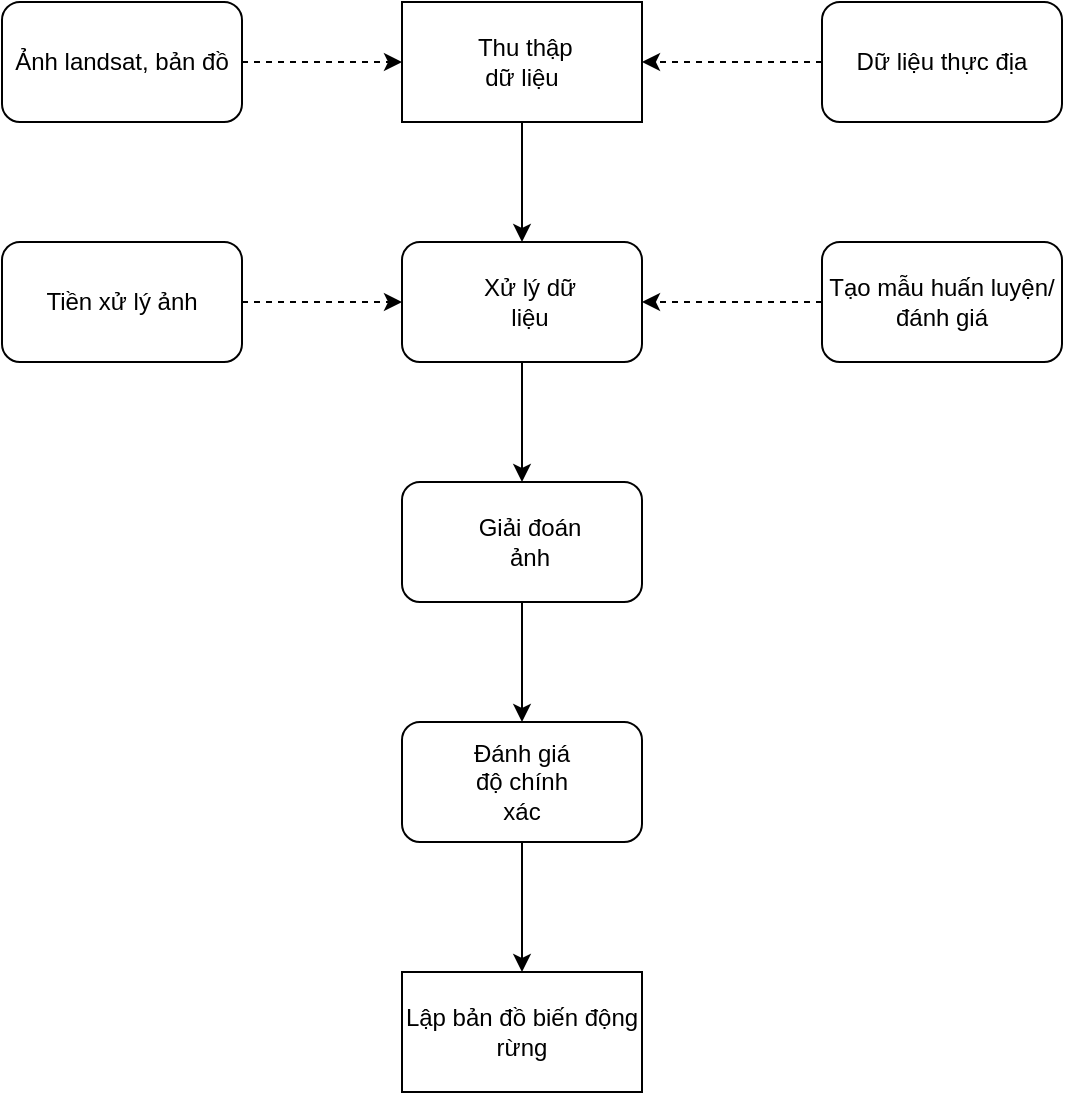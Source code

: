 <mxfile version="26.0.6">
  <diagram name="Trang-1" id="nce4DxO_A5__pDeRbW9e">
    <mxGraphModel dx="954" dy="639" grid="1" gridSize="10" guides="1" tooltips="1" connect="1" arrows="1" fold="1" page="1" pageScale="1" pageWidth="827" pageHeight="1169" math="0" shadow="0">
      <root>
        <mxCell id="0" />
        <mxCell id="1" parent="0" />
        <mxCell id="VAHyn8yl-rxrOIaUWyb0-12" style="edgeStyle=orthogonalEdgeStyle;rounded=0;orthogonalLoop=1;jettySize=auto;html=1;exitX=0.5;exitY=1;exitDx=0;exitDy=0;entryX=0.5;entryY=0;entryDx=0;entryDy=0;" parent="1" source="VAHyn8yl-rxrOIaUWyb0-1" target="VAHyn8yl-rxrOIaUWyb0-3" edge="1">
          <mxGeometry relative="1" as="geometry" />
        </mxCell>
        <mxCell id="VAHyn8yl-rxrOIaUWyb0-1" value="" style="rounded=0;whiteSpace=wrap;html=1;" parent="1" vertex="1">
          <mxGeometry x="320" y="40" width="120" height="60" as="geometry" />
        </mxCell>
        <mxCell id="VAHyn8yl-rxrOIaUWyb0-2" value="Lập bản đồ biến động rừng" style="rounded=0;whiteSpace=wrap;html=1;" parent="1" vertex="1">
          <mxGeometry x="320" y="525" width="120" height="60" as="geometry" />
        </mxCell>
        <mxCell id="VAHyn8yl-rxrOIaUWyb0-13" style="edgeStyle=orthogonalEdgeStyle;rounded=0;orthogonalLoop=1;jettySize=auto;html=1;exitX=0.5;exitY=1;exitDx=0;exitDy=0;entryX=0.5;entryY=0;entryDx=0;entryDy=0;" parent="1" source="VAHyn8yl-rxrOIaUWyb0-3" target="VAHyn8yl-rxrOIaUWyb0-4" edge="1">
          <mxGeometry relative="1" as="geometry" />
        </mxCell>
        <mxCell id="VAHyn8yl-rxrOIaUWyb0-3" value="" style="rounded=1;whiteSpace=wrap;html=1;" parent="1" vertex="1">
          <mxGeometry x="320" y="160" width="120" height="60" as="geometry" />
        </mxCell>
        <mxCell id="VAHyn8yl-rxrOIaUWyb0-15" style="edgeStyle=orthogonalEdgeStyle;rounded=0;orthogonalLoop=1;jettySize=auto;html=1;exitX=0.5;exitY=1;exitDx=0;exitDy=0;entryX=0.5;entryY=0;entryDx=0;entryDy=0;" parent="1" source="VAHyn8yl-rxrOIaUWyb0-4" target="VAHyn8yl-rxrOIaUWyb0-5" edge="1">
          <mxGeometry relative="1" as="geometry" />
        </mxCell>
        <mxCell id="VAHyn8yl-rxrOIaUWyb0-4" value="" style="rounded=1;whiteSpace=wrap;html=1;" parent="1" vertex="1">
          <mxGeometry x="320" y="280" width="120" height="60" as="geometry" />
        </mxCell>
        <mxCell id="VAHyn8yl-rxrOIaUWyb0-17" style="edgeStyle=orthogonalEdgeStyle;rounded=0;orthogonalLoop=1;jettySize=auto;html=1;exitX=0.5;exitY=1;exitDx=0;exitDy=0;entryX=0.5;entryY=0;entryDx=0;entryDy=0;" parent="1" source="VAHyn8yl-rxrOIaUWyb0-5" target="VAHyn8yl-rxrOIaUWyb0-2" edge="1">
          <mxGeometry relative="1" as="geometry" />
        </mxCell>
        <mxCell id="VAHyn8yl-rxrOIaUWyb0-5" value="" style="rounded=1;whiteSpace=wrap;html=1;" parent="1" vertex="1">
          <mxGeometry x="320" y="400" width="120" height="60" as="geometry" />
        </mxCell>
        <mxCell id="VAHyn8yl-rxrOIaUWyb0-6" value="&amp;nbsp;Thu thập dữ liệu" style="text;html=1;align=center;verticalAlign=middle;whiteSpace=wrap;rounded=0;" parent="1" vertex="1">
          <mxGeometry x="350" y="55" width="60" height="30" as="geometry" />
        </mxCell>
        <mxCell id="VAHyn8yl-rxrOIaUWyb0-8" value="Xử lý dữ liệu" style="text;html=1;align=center;verticalAlign=middle;whiteSpace=wrap;rounded=0;" parent="1" vertex="1">
          <mxGeometry x="354" y="175" width="60" height="30" as="geometry" />
        </mxCell>
        <mxCell id="VAHyn8yl-rxrOIaUWyb0-9" value="Giải đoán ảnh" style="text;html=1;align=center;verticalAlign=middle;whiteSpace=wrap;rounded=0;" parent="1" vertex="1">
          <mxGeometry x="354" y="295" width="60" height="30" as="geometry" />
        </mxCell>
        <mxCell id="VAHyn8yl-rxrOIaUWyb0-10" value="Đánh giá độ chính xác" style="text;html=1;align=center;verticalAlign=middle;whiteSpace=wrap;rounded=0;" parent="1" vertex="1">
          <mxGeometry x="350" y="415" width="60" height="30" as="geometry" />
        </mxCell>
        <mxCell id="VAHyn8yl-rxrOIaUWyb0-19" style="edgeStyle=orthogonalEdgeStyle;rounded=0;orthogonalLoop=1;jettySize=auto;html=1;exitX=1;exitY=0.5;exitDx=0;exitDy=0;entryX=0;entryY=0.5;entryDx=0;entryDy=0;dashed=1;" parent="1" source="VAHyn8yl-rxrOIaUWyb0-18" target="VAHyn8yl-rxrOIaUWyb0-1" edge="1">
          <mxGeometry relative="1" as="geometry" />
        </mxCell>
        <mxCell id="VAHyn8yl-rxrOIaUWyb0-18" value="Ảnh landsat, bản đồ" style="rounded=1;whiteSpace=wrap;html=1;" parent="1" vertex="1">
          <mxGeometry x="120" y="40" width="120" height="60" as="geometry" />
        </mxCell>
        <mxCell id="VAHyn8yl-rxrOIaUWyb0-23" style="edgeStyle=orthogonalEdgeStyle;rounded=0;orthogonalLoop=1;jettySize=auto;html=1;exitX=1;exitY=0.5;exitDx=0;exitDy=0;entryX=0;entryY=0.5;entryDx=0;entryDy=0;dashed=1;" parent="1" source="VAHyn8yl-rxrOIaUWyb0-20" target="VAHyn8yl-rxrOIaUWyb0-3" edge="1">
          <mxGeometry relative="1" as="geometry" />
        </mxCell>
        <mxCell id="VAHyn8yl-rxrOIaUWyb0-20" value="Tiền xử lý ảnh" style="rounded=1;whiteSpace=wrap;html=1;" parent="1" vertex="1">
          <mxGeometry x="120" y="160" width="120" height="60" as="geometry" />
        </mxCell>
        <mxCell id="VAHyn8yl-rxrOIaUWyb0-22" style="edgeStyle=orthogonalEdgeStyle;rounded=0;orthogonalLoop=1;jettySize=auto;html=1;exitX=0;exitY=0.5;exitDx=0;exitDy=0;entryX=1;entryY=0.5;entryDx=0;entryDy=0;dashed=1;" parent="1" source="VAHyn8yl-rxrOIaUWyb0-21" target="VAHyn8yl-rxrOIaUWyb0-1" edge="1">
          <mxGeometry relative="1" as="geometry" />
        </mxCell>
        <mxCell id="VAHyn8yl-rxrOIaUWyb0-21" value="Dữ liệu thực địa" style="rounded=1;whiteSpace=wrap;html=1;" parent="1" vertex="1">
          <mxGeometry x="530" y="40" width="120" height="60" as="geometry" />
        </mxCell>
        <mxCell id="VAHyn8yl-rxrOIaUWyb0-26" style="edgeStyle=orthogonalEdgeStyle;rounded=0;orthogonalLoop=1;jettySize=auto;html=1;exitX=0;exitY=0.5;exitDx=0;exitDy=0;entryX=1;entryY=0.5;entryDx=0;entryDy=0;dashed=1;" parent="1" source="VAHyn8yl-rxrOIaUWyb0-25" target="VAHyn8yl-rxrOIaUWyb0-3" edge="1">
          <mxGeometry relative="1" as="geometry" />
        </mxCell>
        <mxCell id="VAHyn8yl-rxrOIaUWyb0-25" value="Tạo mẫu huấn luyện/ đánh giá" style="rounded=1;whiteSpace=wrap;html=1;" parent="1" vertex="1">
          <mxGeometry x="530" y="160" width="120" height="60" as="geometry" />
        </mxCell>
      </root>
    </mxGraphModel>
  </diagram>
</mxfile>
